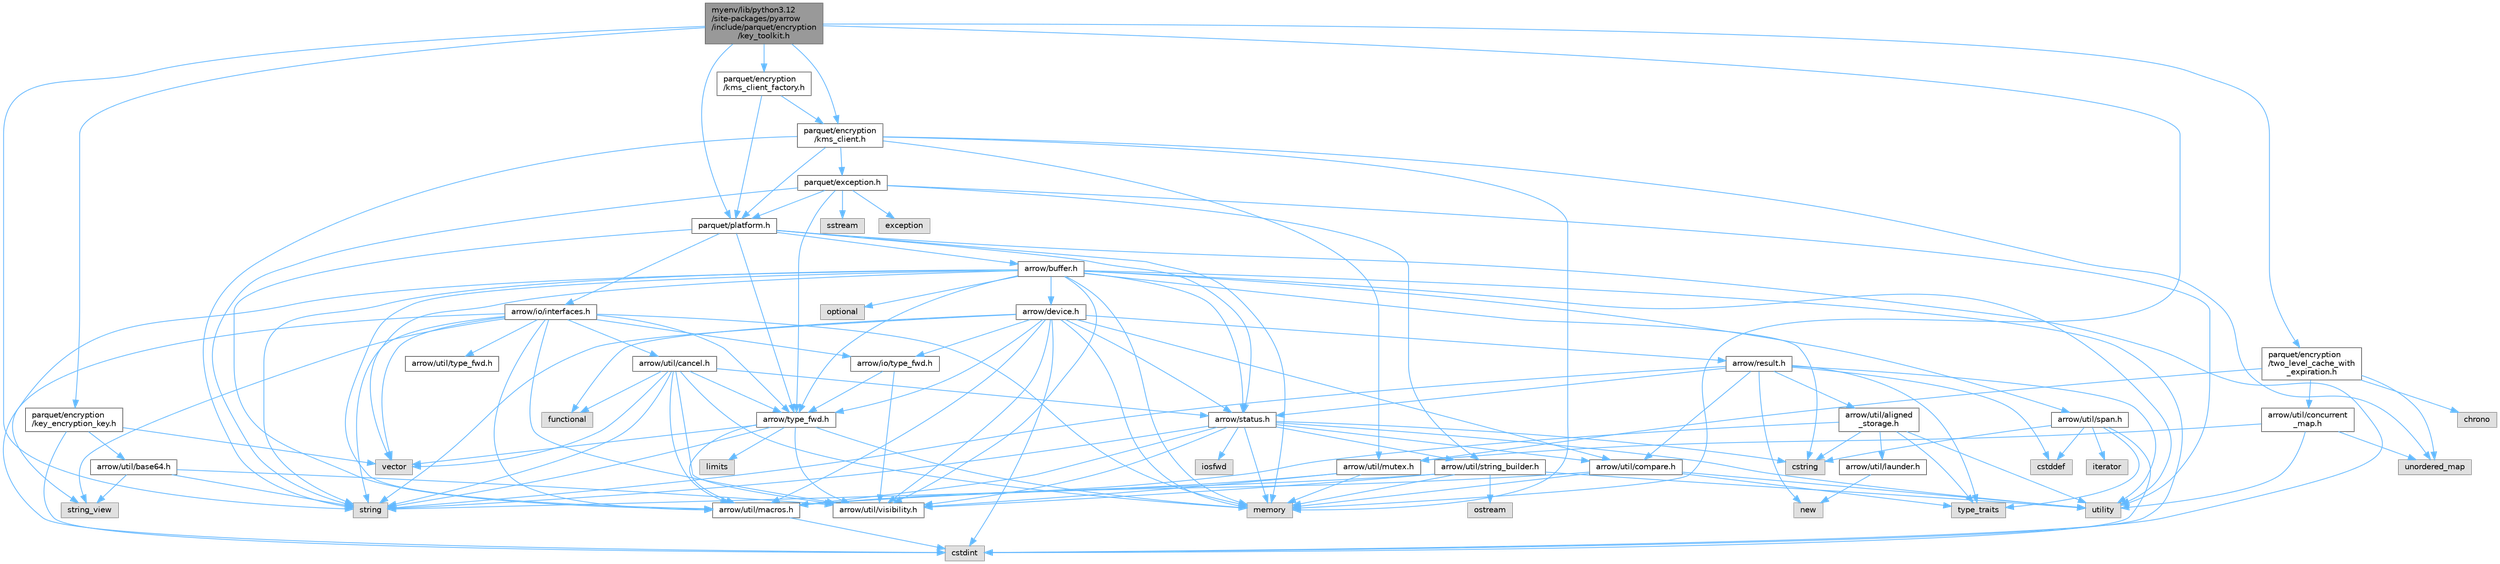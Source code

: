 digraph "myenv/lib/python3.12/site-packages/pyarrow/include/parquet/encryption/key_toolkit.h"
{
 // LATEX_PDF_SIZE
  bgcolor="transparent";
  edge [fontname=Helvetica,fontsize=10,labelfontname=Helvetica,labelfontsize=10];
  node [fontname=Helvetica,fontsize=10,shape=box,height=0.2,width=0.4];
  Node1 [id="Node000001",label="myenv/lib/python3.12\l/site-packages/pyarrow\l/include/parquet/encryption\l/key_toolkit.h",height=0.2,width=0.4,color="gray40", fillcolor="grey60", style="filled", fontcolor="black",tooltip=" "];
  Node1 -> Node2 [id="edge1_Node000001_Node000002",color="steelblue1",style="solid",tooltip=" "];
  Node2 [id="Node000002",label="memory",height=0.2,width=0.4,color="grey60", fillcolor="#E0E0E0", style="filled",tooltip=" "];
  Node1 -> Node3 [id="edge2_Node000001_Node000003",color="steelblue1",style="solid",tooltip=" "];
  Node3 [id="Node000003",label="string",height=0.2,width=0.4,color="grey60", fillcolor="#E0E0E0", style="filled",tooltip=" "];
  Node1 -> Node4 [id="edge3_Node000001_Node000004",color="steelblue1",style="solid",tooltip=" "];
  Node4 [id="Node000004",label="parquet/encryption\l/key_encryption_key.h",height=0.2,width=0.4,color="grey40", fillcolor="white", style="filled",URL="$key__encryption__key_8h.html",tooltip=" "];
  Node4 -> Node5 [id="edge4_Node000004_Node000005",color="steelblue1",style="solid",tooltip=" "];
  Node5 [id="Node000005",label="cstdint",height=0.2,width=0.4,color="grey60", fillcolor="#E0E0E0", style="filled",tooltip=" "];
  Node4 -> Node6 [id="edge5_Node000004_Node000006",color="steelblue1",style="solid",tooltip=" "];
  Node6 [id="Node000006",label="vector",height=0.2,width=0.4,color="grey60", fillcolor="#E0E0E0", style="filled",tooltip=" "];
  Node4 -> Node7 [id="edge6_Node000004_Node000007",color="steelblue1",style="solid",tooltip=" "];
  Node7 [id="Node000007",label="arrow/util/base64.h",height=0.2,width=0.4,color="grey40", fillcolor="white", style="filled",URL="$base64_8h.html",tooltip=" "];
  Node7 -> Node3 [id="edge7_Node000007_Node000003",color="steelblue1",style="solid",tooltip=" "];
  Node7 -> Node8 [id="edge8_Node000007_Node000008",color="steelblue1",style="solid",tooltip=" "];
  Node8 [id="Node000008",label="string_view",height=0.2,width=0.4,color="grey60", fillcolor="#E0E0E0", style="filled",tooltip=" "];
  Node7 -> Node9 [id="edge9_Node000007_Node000009",color="steelblue1",style="solid",tooltip=" "];
  Node9 [id="Node000009",label="arrow/util/visibility.h",height=0.2,width=0.4,color="grey40", fillcolor="white", style="filled",URL="$include_2arrow_2util_2visibility_8h.html",tooltip=" "];
  Node1 -> Node10 [id="edge10_Node000001_Node000010",color="steelblue1",style="solid",tooltip=" "];
  Node10 [id="Node000010",label="parquet/encryption\l/kms_client.h",height=0.2,width=0.4,color="grey40", fillcolor="white", style="filled",URL="$kms__client_8h.html",tooltip=" "];
  Node10 -> Node2 [id="edge11_Node000010_Node000002",color="steelblue1",style="solid",tooltip=" "];
  Node10 -> Node3 [id="edge12_Node000010_Node000003",color="steelblue1",style="solid",tooltip=" "];
  Node10 -> Node11 [id="edge13_Node000010_Node000011",color="steelblue1",style="solid",tooltip=" "];
  Node11 [id="Node000011",label="unordered_map",height=0.2,width=0.4,color="grey60", fillcolor="#E0E0E0", style="filled",tooltip=" "];
  Node10 -> Node12 [id="edge14_Node000010_Node000012",color="steelblue1",style="solid",tooltip=" "];
  Node12 [id="Node000012",label="arrow/util/mutex.h",height=0.2,width=0.4,color="grey40", fillcolor="white", style="filled",URL="$mutex_8h.html",tooltip=" "];
  Node12 -> Node2 [id="edge15_Node000012_Node000002",color="steelblue1",style="solid",tooltip=" "];
  Node12 -> Node13 [id="edge16_Node000012_Node000013",color="steelblue1",style="solid",tooltip=" "];
  Node13 [id="Node000013",label="arrow/util/macros.h",height=0.2,width=0.4,color="grey40", fillcolor="white", style="filled",URL="$macros_8h.html",tooltip=" "];
  Node13 -> Node5 [id="edge17_Node000013_Node000005",color="steelblue1",style="solid",tooltip=" "];
  Node12 -> Node9 [id="edge18_Node000012_Node000009",color="steelblue1",style="solid",tooltip=" "];
  Node10 -> Node14 [id="edge19_Node000010_Node000014",color="steelblue1",style="solid",tooltip=" "];
  Node14 [id="Node000014",label="parquet/exception.h",height=0.2,width=0.4,color="grey40", fillcolor="white", style="filled",URL="$exception_8h.html",tooltip=" "];
  Node14 -> Node15 [id="edge20_Node000014_Node000015",color="steelblue1",style="solid",tooltip=" "];
  Node15 [id="Node000015",label="exception",height=0.2,width=0.4,color="grey60", fillcolor="#E0E0E0", style="filled",tooltip=" "];
  Node14 -> Node16 [id="edge21_Node000014_Node000016",color="steelblue1",style="solid",tooltip=" "];
  Node16 [id="Node000016",label="sstream",height=0.2,width=0.4,color="grey60", fillcolor="#E0E0E0", style="filled",tooltip=" "];
  Node14 -> Node3 [id="edge22_Node000014_Node000003",color="steelblue1",style="solid",tooltip=" "];
  Node14 -> Node17 [id="edge23_Node000014_Node000017",color="steelblue1",style="solid",tooltip=" "];
  Node17 [id="Node000017",label="utility",height=0.2,width=0.4,color="grey60", fillcolor="#E0E0E0", style="filled",tooltip=" "];
  Node14 -> Node18 [id="edge24_Node000014_Node000018",color="steelblue1",style="solid",tooltip=" "];
  Node18 [id="Node000018",label="arrow/type_fwd.h",height=0.2,width=0.4,color="grey40", fillcolor="white", style="filled",URL="$arrow_2type__fwd_8h.html",tooltip=" "];
  Node18 -> Node19 [id="edge25_Node000018_Node000019",color="steelblue1",style="solid",tooltip=" "];
  Node19 [id="Node000019",label="limits",height=0.2,width=0.4,color="grey60", fillcolor="#E0E0E0", style="filled",tooltip=" "];
  Node18 -> Node2 [id="edge26_Node000018_Node000002",color="steelblue1",style="solid",tooltip=" "];
  Node18 -> Node3 [id="edge27_Node000018_Node000003",color="steelblue1",style="solid",tooltip=" "];
  Node18 -> Node6 [id="edge28_Node000018_Node000006",color="steelblue1",style="solid",tooltip=" "];
  Node18 -> Node13 [id="edge29_Node000018_Node000013",color="steelblue1",style="solid",tooltip=" "];
  Node18 -> Node9 [id="edge30_Node000018_Node000009",color="steelblue1",style="solid",tooltip=" "];
  Node14 -> Node20 [id="edge31_Node000014_Node000020",color="steelblue1",style="solid",tooltip=" "];
  Node20 [id="Node000020",label="arrow/util/string_builder.h",height=0.2,width=0.4,color="grey40", fillcolor="white", style="filled",URL="$string__builder_8h.html",tooltip=" "];
  Node20 -> Node2 [id="edge32_Node000020_Node000002",color="steelblue1",style="solid",tooltip=" "];
  Node20 -> Node21 [id="edge33_Node000020_Node000021",color="steelblue1",style="solid",tooltip=" "];
  Node21 [id="Node000021",label="ostream",height=0.2,width=0.4,color="grey60", fillcolor="#E0E0E0", style="filled",tooltip=" "];
  Node20 -> Node3 [id="edge34_Node000020_Node000003",color="steelblue1",style="solid",tooltip=" "];
  Node20 -> Node17 [id="edge35_Node000020_Node000017",color="steelblue1",style="solid",tooltip=" "];
  Node20 -> Node9 [id="edge36_Node000020_Node000009",color="steelblue1",style="solid",tooltip=" "];
  Node14 -> Node22 [id="edge37_Node000014_Node000022",color="steelblue1",style="solid",tooltip=" "];
  Node22 [id="Node000022",label="parquet/platform.h",height=0.2,width=0.4,color="grey40", fillcolor="white", style="filled",URL="$include_2parquet_2platform_8h.html",tooltip=" "];
  Node22 -> Node5 [id="edge38_Node000022_Node000005",color="steelblue1",style="solid",tooltip=" "];
  Node22 -> Node2 [id="edge39_Node000022_Node000002",color="steelblue1",style="solid",tooltip=" "];
  Node22 -> Node23 [id="edge40_Node000022_Node000023",color="steelblue1",style="solid",tooltip=" "];
  Node23 [id="Node000023",label="arrow/buffer.h",height=0.2,width=0.4,color="grey40", fillcolor="white", style="filled",URL="$buffer_8h.html",tooltip=" "];
  Node23 -> Node5 [id="edge41_Node000023_Node000005",color="steelblue1",style="solid",tooltip=" "];
  Node23 -> Node24 [id="edge42_Node000023_Node000024",color="steelblue1",style="solid",tooltip=" "];
  Node24 [id="Node000024",label="cstring",height=0.2,width=0.4,color="grey60", fillcolor="#E0E0E0", style="filled",tooltip=" "];
  Node23 -> Node2 [id="edge43_Node000023_Node000002",color="steelblue1",style="solid",tooltip=" "];
  Node23 -> Node25 [id="edge44_Node000023_Node000025",color="steelblue1",style="solid",tooltip=" "];
  Node25 [id="Node000025",label="optional",height=0.2,width=0.4,color="grey60", fillcolor="#E0E0E0", style="filled",tooltip=" "];
  Node23 -> Node3 [id="edge45_Node000023_Node000003",color="steelblue1",style="solid",tooltip=" "];
  Node23 -> Node8 [id="edge46_Node000023_Node000008",color="steelblue1",style="solid",tooltip=" "];
  Node23 -> Node17 [id="edge47_Node000023_Node000017",color="steelblue1",style="solid",tooltip=" "];
  Node23 -> Node6 [id="edge48_Node000023_Node000006",color="steelblue1",style="solid",tooltip=" "];
  Node23 -> Node26 [id="edge49_Node000023_Node000026",color="steelblue1",style="solid",tooltip=" "];
  Node26 [id="Node000026",label="arrow/device.h",height=0.2,width=0.4,color="grey40", fillcolor="white", style="filled",URL="$device_8h.html",tooltip=" "];
  Node26 -> Node5 [id="edge50_Node000026_Node000005",color="steelblue1",style="solid",tooltip=" "];
  Node26 -> Node27 [id="edge51_Node000026_Node000027",color="steelblue1",style="solid",tooltip=" "];
  Node27 [id="Node000027",label="functional",height=0.2,width=0.4,color="grey60", fillcolor="#E0E0E0", style="filled",tooltip=" "];
  Node26 -> Node2 [id="edge52_Node000026_Node000002",color="steelblue1",style="solid",tooltip=" "];
  Node26 -> Node3 [id="edge53_Node000026_Node000003",color="steelblue1",style="solid",tooltip=" "];
  Node26 -> Node28 [id="edge54_Node000026_Node000028",color="steelblue1",style="solid",tooltip=" "];
  Node28 [id="Node000028",label="arrow/io/type_fwd.h",height=0.2,width=0.4,color="grey40", fillcolor="white", style="filled",URL="$arrow_2io_2type__fwd_8h.html",tooltip=" "];
  Node28 -> Node18 [id="edge55_Node000028_Node000018",color="steelblue1",style="solid",tooltip=" "];
  Node28 -> Node9 [id="edge56_Node000028_Node000009",color="steelblue1",style="solid",tooltip=" "];
  Node26 -> Node29 [id="edge57_Node000026_Node000029",color="steelblue1",style="solid",tooltip=" "];
  Node29 [id="Node000029",label="arrow/result.h",height=0.2,width=0.4,color="grey40", fillcolor="white", style="filled",URL="$result_8h.html",tooltip=" "];
  Node29 -> Node30 [id="edge58_Node000029_Node000030",color="steelblue1",style="solid",tooltip=" "];
  Node30 [id="Node000030",label="cstddef",height=0.2,width=0.4,color="grey60", fillcolor="#E0E0E0", style="filled",tooltip=" "];
  Node29 -> Node31 [id="edge59_Node000029_Node000031",color="steelblue1",style="solid",tooltip=" "];
  Node31 [id="Node000031",label="new",height=0.2,width=0.4,color="grey60", fillcolor="#E0E0E0", style="filled",tooltip=" "];
  Node29 -> Node3 [id="edge60_Node000029_Node000003",color="steelblue1",style="solid",tooltip=" "];
  Node29 -> Node32 [id="edge61_Node000029_Node000032",color="steelblue1",style="solid",tooltip=" "];
  Node32 [id="Node000032",label="type_traits",height=0.2,width=0.4,color="grey60", fillcolor="#E0E0E0", style="filled",tooltip=" "];
  Node29 -> Node17 [id="edge62_Node000029_Node000017",color="steelblue1",style="solid",tooltip=" "];
  Node29 -> Node33 [id="edge63_Node000029_Node000033",color="steelblue1",style="solid",tooltip=" "];
  Node33 [id="Node000033",label="arrow/status.h",height=0.2,width=0.4,color="grey40", fillcolor="white", style="filled",URL="$status_8h.html",tooltip=" "];
  Node33 -> Node24 [id="edge64_Node000033_Node000024",color="steelblue1",style="solid",tooltip=" "];
  Node33 -> Node34 [id="edge65_Node000033_Node000034",color="steelblue1",style="solid",tooltip=" "];
  Node34 [id="Node000034",label="iosfwd",height=0.2,width=0.4,color="grey60", fillcolor="#E0E0E0", style="filled",tooltip=" "];
  Node33 -> Node2 [id="edge66_Node000033_Node000002",color="steelblue1",style="solid",tooltip=" "];
  Node33 -> Node3 [id="edge67_Node000033_Node000003",color="steelblue1",style="solid",tooltip=" "];
  Node33 -> Node17 [id="edge68_Node000033_Node000017",color="steelblue1",style="solid",tooltip=" "];
  Node33 -> Node35 [id="edge69_Node000033_Node000035",color="steelblue1",style="solid",tooltip=" "];
  Node35 [id="Node000035",label="arrow/util/compare.h",height=0.2,width=0.4,color="grey40", fillcolor="white", style="filled",URL="$util_2compare_8h.html",tooltip=" "];
  Node35 -> Node2 [id="edge70_Node000035_Node000002",color="steelblue1",style="solid",tooltip=" "];
  Node35 -> Node32 [id="edge71_Node000035_Node000032",color="steelblue1",style="solid",tooltip=" "];
  Node35 -> Node17 [id="edge72_Node000035_Node000017",color="steelblue1",style="solid",tooltip=" "];
  Node35 -> Node13 [id="edge73_Node000035_Node000013",color="steelblue1",style="solid",tooltip=" "];
  Node33 -> Node13 [id="edge74_Node000033_Node000013",color="steelblue1",style="solid",tooltip=" "];
  Node33 -> Node20 [id="edge75_Node000033_Node000020",color="steelblue1",style="solid",tooltip=" "];
  Node33 -> Node9 [id="edge76_Node000033_Node000009",color="steelblue1",style="solid",tooltip=" "];
  Node29 -> Node36 [id="edge77_Node000029_Node000036",color="steelblue1",style="solid",tooltip=" "];
  Node36 [id="Node000036",label="arrow/util/aligned\l_storage.h",height=0.2,width=0.4,color="grey40", fillcolor="white", style="filled",URL="$aligned__storage_8h.html",tooltip=" "];
  Node36 -> Node24 [id="edge78_Node000036_Node000024",color="steelblue1",style="solid",tooltip=" "];
  Node36 -> Node32 [id="edge79_Node000036_Node000032",color="steelblue1",style="solid",tooltip=" "];
  Node36 -> Node17 [id="edge80_Node000036_Node000017",color="steelblue1",style="solid",tooltip=" "];
  Node36 -> Node37 [id="edge81_Node000036_Node000037",color="steelblue1",style="solid",tooltip=" "];
  Node37 [id="Node000037",label="arrow/util/launder.h",height=0.2,width=0.4,color="grey40", fillcolor="white", style="filled",URL="$launder_8h.html",tooltip=" "];
  Node37 -> Node31 [id="edge82_Node000037_Node000031",color="steelblue1",style="solid",tooltip=" "];
  Node36 -> Node13 [id="edge83_Node000036_Node000013",color="steelblue1",style="solid",tooltip=" "];
  Node29 -> Node35 [id="edge84_Node000029_Node000035",color="steelblue1",style="solid",tooltip=" "];
  Node26 -> Node33 [id="edge85_Node000026_Node000033",color="steelblue1",style="solid",tooltip=" "];
  Node26 -> Node18 [id="edge86_Node000026_Node000018",color="steelblue1",style="solid",tooltip=" "];
  Node26 -> Node35 [id="edge87_Node000026_Node000035",color="steelblue1",style="solid",tooltip=" "];
  Node26 -> Node13 [id="edge88_Node000026_Node000013",color="steelblue1",style="solid",tooltip=" "];
  Node26 -> Node9 [id="edge89_Node000026_Node000009",color="steelblue1",style="solid",tooltip=" "];
  Node23 -> Node33 [id="edge90_Node000023_Node000033",color="steelblue1",style="solid",tooltip=" "];
  Node23 -> Node18 [id="edge91_Node000023_Node000018",color="steelblue1",style="solid",tooltip=" "];
  Node23 -> Node13 [id="edge92_Node000023_Node000013",color="steelblue1",style="solid",tooltip=" "];
  Node23 -> Node38 [id="edge93_Node000023_Node000038",color="steelblue1",style="solid",tooltip=" "];
  Node38 [id="Node000038",label="arrow/util/span.h",height=0.2,width=0.4,color="grey40", fillcolor="white", style="filled",URL="$span_8h.html",tooltip=" "];
  Node38 -> Node30 [id="edge94_Node000038_Node000030",color="steelblue1",style="solid",tooltip=" "];
  Node38 -> Node5 [id="edge95_Node000038_Node000005",color="steelblue1",style="solid",tooltip=" "];
  Node38 -> Node24 [id="edge96_Node000038_Node000024",color="steelblue1",style="solid",tooltip=" "];
  Node38 -> Node39 [id="edge97_Node000038_Node000039",color="steelblue1",style="solid",tooltip=" "];
  Node39 [id="Node000039",label="iterator",height=0.2,width=0.4,color="grey60", fillcolor="#E0E0E0", style="filled",tooltip=" "];
  Node38 -> Node32 [id="edge98_Node000038_Node000032",color="steelblue1",style="solid",tooltip=" "];
  Node23 -> Node9 [id="edge99_Node000023_Node000009",color="steelblue1",style="solid",tooltip=" "];
  Node22 -> Node40 [id="edge100_Node000022_Node000040",color="steelblue1",style="solid",tooltip=" "];
  Node40 [id="Node000040",label="arrow/io/interfaces.h",height=0.2,width=0.4,color="grey40", fillcolor="white", style="filled",URL="$interfaces_8h.html",tooltip=" "];
  Node40 -> Node5 [id="edge101_Node000040_Node000005",color="steelblue1",style="solid",tooltip=" "];
  Node40 -> Node2 [id="edge102_Node000040_Node000002",color="steelblue1",style="solid",tooltip=" "];
  Node40 -> Node3 [id="edge103_Node000040_Node000003",color="steelblue1",style="solid",tooltip=" "];
  Node40 -> Node8 [id="edge104_Node000040_Node000008",color="steelblue1",style="solid",tooltip=" "];
  Node40 -> Node6 [id="edge105_Node000040_Node000006",color="steelblue1",style="solid",tooltip=" "];
  Node40 -> Node28 [id="edge106_Node000040_Node000028",color="steelblue1",style="solid",tooltip=" "];
  Node40 -> Node18 [id="edge107_Node000040_Node000018",color="steelblue1",style="solid",tooltip=" "];
  Node40 -> Node41 [id="edge108_Node000040_Node000041",color="steelblue1",style="solid",tooltip=" "];
  Node41 [id="Node000041",label="arrow/util/cancel.h",height=0.2,width=0.4,color="grey40", fillcolor="white", style="filled",URL="$cancel_8h.html",tooltip=" "];
  Node41 -> Node27 [id="edge109_Node000041_Node000027",color="steelblue1",style="solid",tooltip=" "];
  Node41 -> Node2 [id="edge110_Node000041_Node000002",color="steelblue1",style="solid",tooltip=" "];
  Node41 -> Node3 [id="edge111_Node000041_Node000003",color="steelblue1",style="solid",tooltip=" "];
  Node41 -> Node6 [id="edge112_Node000041_Node000006",color="steelblue1",style="solid",tooltip=" "];
  Node41 -> Node33 [id="edge113_Node000041_Node000033",color="steelblue1",style="solid",tooltip=" "];
  Node41 -> Node18 [id="edge114_Node000041_Node000018",color="steelblue1",style="solid",tooltip=" "];
  Node41 -> Node13 [id="edge115_Node000041_Node000013",color="steelblue1",style="solid",tooltip=" "];
  Node41 -> Node9 [id="edge116_Node000041_Node000009",color="steelblue1",style="solid",tooltip=" "];
  Node40 -> Node13 [id="edge117_Node000040_Node000013",color="steelblue1",style="solid",tooltip=" "];
  Node40 -> Node42 [id="edge118_Node000040_Node000042",color="steelblue1",style="solid",tooltip=" "];
  Node42 [id="Node000042",label="arrow/util/type_fwd.h",height=0.2,width=0.4,color="grey40", fillcolor="white", style="filled",URL="$arrow_2util_2type__fwd_8h.html",tooltip=" "];
  Node40 -> Node9 [id="edge119_Node000040_Node000009",color="steelblue1",style="solid",tooltip=" "];
  Node22 -> Node33 [id="edge120_Node000022_Node000033",color="steelblue1",style="solid",tooltip=" "];
  Node22 -> Node18 [id="edge121_Node000022_Node000018",color="steelblue1",style="solid",tooltip=" "];
  Node22 -> Node13 [id="edge122_Node000022_Node000013",color="steelblue1",style="solid",tooltip=" "];
  Node10 -> Node22 [id="edge123_Node000010_Node000022",color="steelblue1",style="solid",tooltip=" "];
  Node1 -> Node43 [id="edge124_Node000001_Node000043",color="steelblue1",style="solid",tooltip=" "];
  Node43 [id="Node000043",label="parquet/encryption\l/kms_client_factory.h",height=0.2,width=0.4,color="grey40", fillcolor="white", style="filled",URL="$kms__client__factory_8h.html",tooltip=" "];
  Node43 -> Node10 [id="edge125_Node000043_Node000010",color="steelblue1",style="solid",tooltip=" "];
  Node43 -> Node22 [id="edge126_Node000043_Node000022",color="steelblue1",style="solid",tooltip=" "];
  Node1 -> Node44 [id="edge127_Node000001_Node000044",color="steelblue1",style="solid",tooltip=" "];
  Node44 [id="Node000044",label="parquet/encryption\l/two_level_cache_with\l_expiration.h",height=0.2,width=0.4,color="grey40", fillcolor="white", style="filled",URL="$two__level__cache__with__expiration_8h.html",tooltip=" "];
  Node44 -> Node45 [id="edge128_Node000044_Node000045",color="steelblue1",style="solid",tooltip=" "];
  Node45 [id="Node000045",label="chrono",height=0.2,width=0.4,color="grey60", fillcolor="#E0E0E0", style="filled",tooltip=" "];
  Node44 -> Node11 [id="edge129_Node000044_Node000011",color="steelblue1",style="solid",tooltip=" "];
  Node44 -> Node46 [id="edge130_Node000044_Node000046",color="steelblue1",style="solid",tooltip=" "];
  Node46 [id="Node000046",label="arrow/util/concurrent\l_map.h",height=0.2,width=0.4,color="grey40", fillcolor="white", style="filled",URL="$concurrent__map_8h.html",tooltip=" "];
  Node46 -> Node11 [id="edge131_Node000046_Node000011",color="steelblue1",style="solid",tooltip=" "];
  Node46 -> Node17 [id="edge132_Node000046_Node000017",color="steelblue1",style="solid",tooltip=" "];
  Node46 -> Node12 [id="edge133_Node000046_Node000012",color="steelblue1",style="solid",tooltip=" "];
  Node44 -> Node12 [id="edge134_Node000044_Node000012",color="steelblue1",style="solid",tooltip=" "];
  Node1 -> Node22 [id="edge135_Node000001_Node000022",color="steelblue1",style="solid",tooltip=" "];
}
